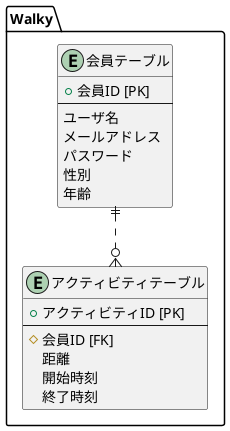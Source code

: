 @startuml

package "Walky" {
  entity "会員テーブル" as users {
    + 会員ID [PK]
    --
    ユーザ名
    メールアドレス
    パスワード
    性別
    年齢
  }

  entity "アクティビティテーブル" as activities {
    + アクティビティID [PK]
    --
    # 会員ID [FK]
    距離
    開始時刻
    終了時刻
  }
}

users ||..o{ activities


@enduml